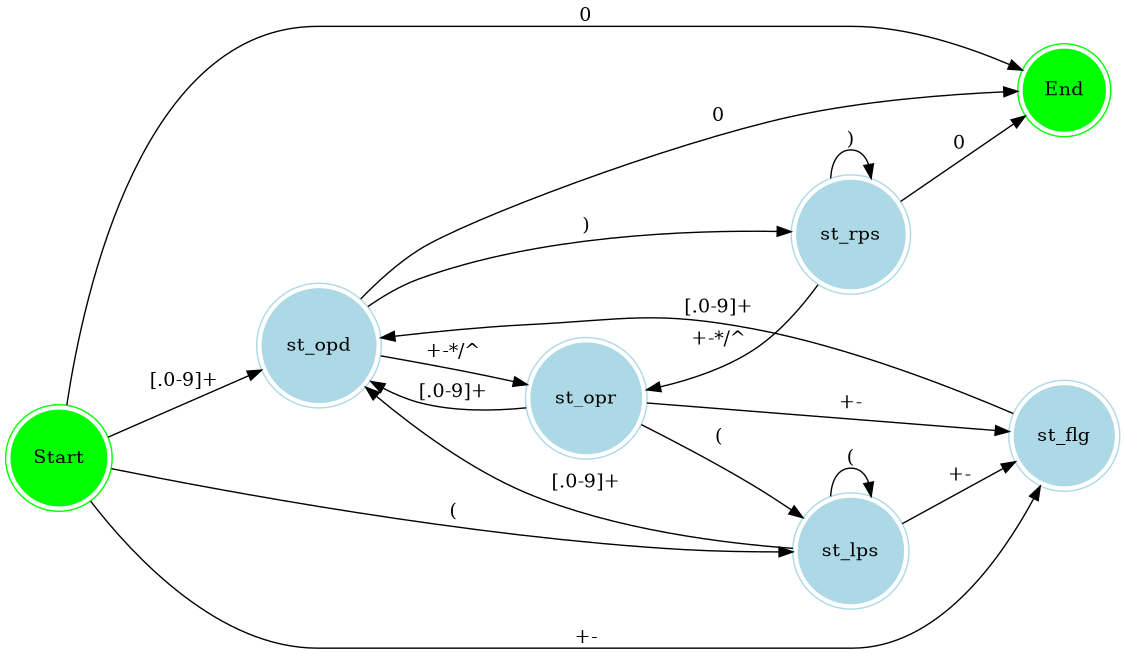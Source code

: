 digraph G {

    rankdir=LR;

    {

        st_non [shape=circle,peripheries=2,color=green,style=filled, label="Start"]
        st_opr [shape=circle,peripheries=2,color=lightblue,style=filled,label="st_opr"]
        st_opd [shape=circle,peripheries=2,color=lightblue,style=filled,label="st_opd"]
        st_lps [shape=circle,peripheries=2,color=lightblue,style=filled,label="st_lps"]
        st_rps [shape=circle,peripheries=2,color=lightblue,style=filled,label="st_rps"]
        st_flg [shape=circle,peripheries=2,color=lightblue,style=filled,label="st_flg"]
        st_end [shape=circle,peripheries=2,color=green,style=filled,label="End"]

        st_non -> st_opd[label="[.0-9]+"];
        st_non -> st_lps[label="("];
        st_non -> st_flg[label="+-"];

        st_opd -> st_opr[label="+-*/^"];
        st_opd -> st_rps[label=")"];

        st_opr -> st_opd[label="[.0-9]+"];
        st_opr -> st_lps[label="("];
        st_opr -> st_flg[label="+-"];

        st_lps -> st_opd[label="[.0-9]+"];
        st_lps -> st_lps[label="("];
        st_lps -> st_flg[label="+-"];

        st_rps -> st_opr[label="+-*/^"];
        st_rps -> st_rps[label=")"];

        st_flg -> st_opd[label="[.0-9]+"];

        st_non -> st_end[label="\0"];
        st_opd -> st_end[label="\0"];
        st_rps -> st_end[label="\0"];
    }

    ranksep=.75; size = "7.5,7.5";
    {
        rank = same;
        st_lps; st_rps;
    }
}
